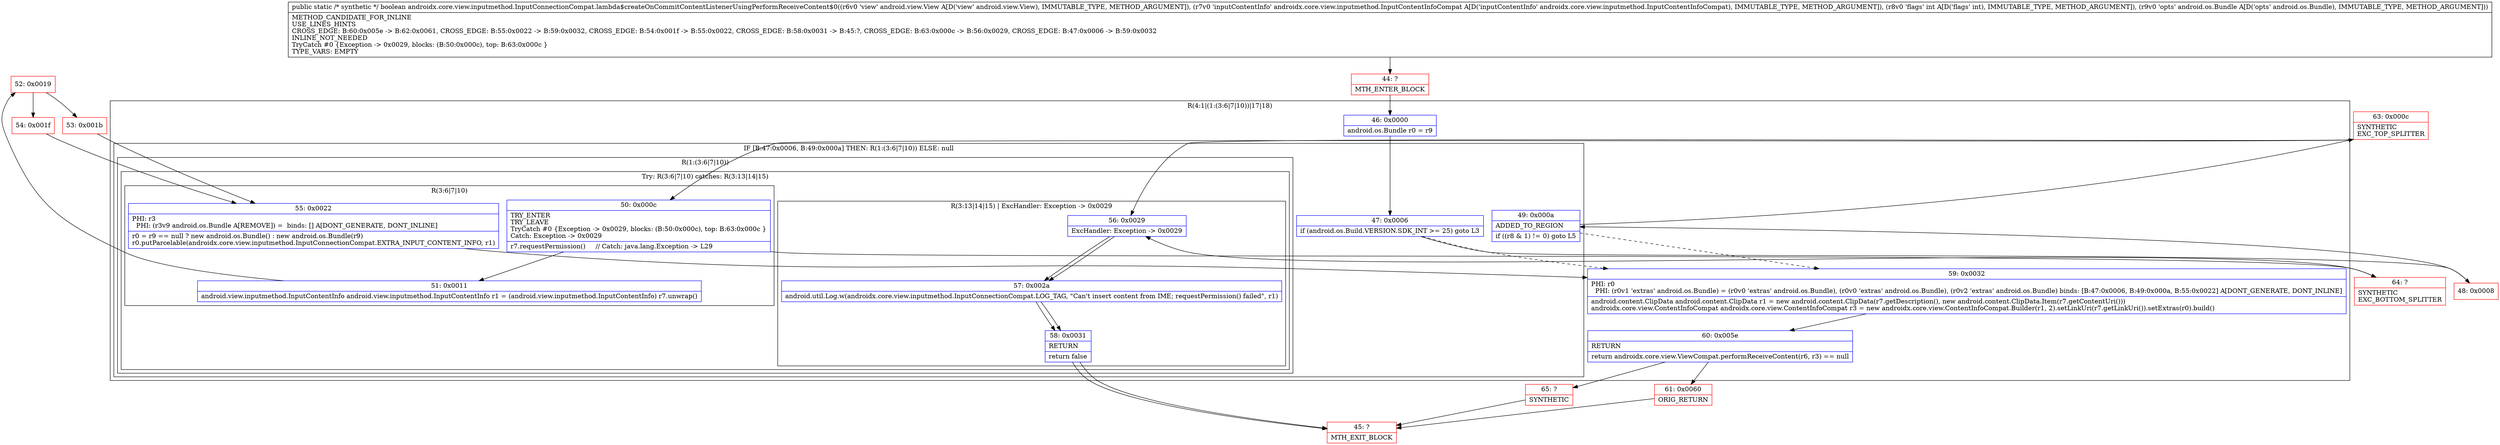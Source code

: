digraph "CFG forandroidx.core.view.inputmethod.InputConnectionCompat.lambda$createOnCommitContentListenerUsingPerformReceiveContent$0(Landroid\/view\/View;Landroidx\/core\/view\/inputmethod\/InputContentInfoCompat;ILandroid\/os\/Bundle;)Z" {
subgraph cluster_Region_1716959264 {
label = "R(4:1|(1:(3:6|7|10))|17|18)";
node [shape=record,color=blue];
Node_46 [shape=record,label="{46\:\ 0x0000|android.os.Bundle r0 = r9\l}"];
subgraph cluster_IfRegion_1045081337 {
label = "IF [B:47:0x0006, B:49:0x000a] THEN: R(1:(3:6|7|10)) ELSE: null";
node [shape=record,color=blue];
Node_47 [shape=record,label="{47\:\ 0x0006|if (android.os.Build.VERSION.SDK_INT \>= 25) goto L3\l}"];
Node_49 [shape=record,label="{49\:\ 0x000a|ADDED_TO_REGION\l|if ((r8 & 1) != 0) goto L5\l}"];
subgraph cluster_Region_1464491226 {
label = "R(1:(3:6|7|10))";
node [shape=record,color=blue];
subgraph cluster_TryCatchRegion_2042864453 {
label = "Try: R(3:6|7|10) catches: R(3:13|14|15)";
node [shape=record,color=blue];
subgraph cluster_Region_1094650423 {
label = "R(3:6|7|10)";
node [shape=record,color=blue];
Node_50 [shape=record,label="{50\:\ 0x000c|TRY_ENTER\lTRY_LEAVE\lTryCatch #0 \{Exception \-\> 0x0029, blocks: (B:50:0x000c), top: B:63:0x000c \}\lCatch: Exception \-\> 0x0029\l|r7.requestPermission()     \/\/ Catch: java.lang.Exception \-\> L29\l}"];
Node_51 [shape=record,label="{51\:\ 0x0011|android.view.inputmethod.InputContentInfo android.view.inputmethod.InputContentInfo r1 = (android.view.inputmethod.InputContentInfo) r7.unwrap()\l}"];
Node_55 [shape=record,label="{55\:\ 0x0022|PHI: r3 \l  PHI: (r3v9 android.os.Bundle A[REMOVE]) =  binds: [] A[DONT_GENERATE, DONT_INLINE]\l|r0 = r9 == null ? new android.os.Bundle() : new android.os.Bundle(r9)\lr0.putParcelable(androidx.core.view.inputmethod.InputConnectionCompat.EXTRA_INPUT_CONTENT_INFO, r1)\l}"];
}
subgraph cluster_Region_1877486420 {
label = "R(3:13|14|15) | ExcHandler: Exception \-\> 0x0029\l";
node [shape=record,color=blue];
Node_56 [shape=record,label="{56\:\ 0x0029|ExcHandler: Exception \-\> 0x0029\l}"];
Node_57 [shape=record,label="{57\:\ 0x002a|android.util.Log.w(androidx.core.view.inputmethod.InputConnectionCompat.LOG_TAG, \"Can't insert content from IME; requestPermission() failed\", r1)\l}"];
Node_58 [shape=record,label="{58\:\ 0x0031|RETURN\l|return false\l}"];
}
}
}
}
Node_59 [shape=record,label="{59\:\ 0x0032|PHI: r0 \l  PHI: (r0v1 'extras' android.os.Bundle) = (r0v0 'extras' android.os.Bundle), (r0v0 'extras' android.os.Bundle), (r0v2 'extras' android.os.Bundle) binds: [B:47:0x0006, B:49:0x000a, B:55:0x0022] A[DONT_GENERATE, DONT_INLINE]\l|android.content.ClipData android.content.ClipData r1 = new android.content.ClipData(r7.getDescription(), new android.content.ClipData.Item(r7.getContentUri()))\landroidx.core.view.ContentInfoCompat androidx.core.view.ContentInfoCompat r3 = new androidx.core.view.ContentInfoCompat.Builder(r1, 2).setLinkUri(r7.getLinkUri()).setExtras(r0).build()\l}"];
Node_60 [shape=record,label="{60\:\ 0x005e|RETURN\l|return androidx.core.view.ViewCompat.performReceiveContent(r6, r3) == null\l}"];
}
subgraph cluster_Region_1877486420 {
label = "R(3:13|14|15) | ExcHandler: Exception \-\> 0x0029\l";
node [shape=record,color=blue];
Node_56 [shape=record,label="{56\:\ 0x0029|ExcHandler: Exception \-\> 0x0029\l}"];
Node_57 [shape=record,label="{57\:\ 0x002a|android.util.Log.w(androidx.core.view.inputmethod.InputConnectionCompat.LOG_TAG, \"Can't insert content from IME; requestPermission() failed\", r1)\l}"];
Node_58 [shape=record,label="{58\:\ 0x0031|RETURN\l|return false\l}"];
}
Node_44 [shape=record,color=red,label="{44\:\ ?|MTH_ENTER_BLOCK\l}"];
Node_48 [shape=record,color=red,label="{48\:\ 0x0008}"];
Node_63 [shape=record,color=red,label="{63\:\ 0x000c|SYNTHETIC\lEXC_TOP_SPLITTER\l}"];
Node_52 [shape=record,color=red,label="{52\:\ 0x0019}"];
Node_53 [shape=record,color=red,label="{53\:\ 0x001b}"];
Node_54 [shape=record,color=red,label="{54\:\ 0x001f}"];
Node_64 [shape=record,color=red,label="{64\:\ ?|SYNTHETIC\lEXC_BOTTOM_SPLITTER\l}"];
Node_45 [shape=record,color=red,label="{45\:\ ?|MTH_EXIT_BLOCK\l}"];
Node_61 [shape=record,color=red,label="{61\:\ 0x0060|ORIG_RETURN\l}"];
Node_65 [shape=record,color=red,label="{65\:\ ?|SYNTHETIC\l}"];
MethodNode[shape=record,label="{public static \/* synthetic *\/ boolean androidx.core.view.inputmethod.InputConnectionCompat.lambda$createOnCommitContentListenerUsingPerformReceiveContent$0((r6v0 'view' android.view.View A[D('view' android.view.View), IMMUTABLE_TYPE, METHOD_ARGUMENT]), (r7v0 'inputContentInfo' androidx.core.view.inputmethod.InputContentInfoCompat A[D('inputContentInfo' androidx.core.view.inputmethod.InputContentInfoCompat), IMMUTABLE_TYPE, METHOD_ARGUMENT]), (r8v0 'flags' int A[D('flags' int), IMMUTABLE_TYPE, METHOD_ARGUMENT]), (r9v0 'opts' android.os.Bundle A[D('opts' android.os.Bundle), IMMUTABLE_TYPE, METHOD_ARGUMENT]))  | METHOD_CANDIDATE_FOR_INLINE\lUSE_LINES_HINTS\lCROSS_EDGE: B:60:0x005e \-\> B:62:0x0061, CROSS_EDGE: B:55:0x0022 \-\> B:59:0x0032, CROSS_EDGE: B:54:0x001f \-\> B:55:0x0022, CROSS_EDGE: B:58:0x0031 \-\> B:45:?, CROSS_EDGE: B:63:0x000c \-\> B:56:0x0029, CROSS_EDGE: B:47:0x0006 \-\> B:59:0x0032\lINLINE_NOT_NEEDED\lTryCatch #0 \{Exception \-\> 0x0029, blocks: (B:50:0x000c), top: B:63:0x000c \}\lTYPE_VARS: EMPTY\l}"];
MethodNode -> Node_44;Node_46 -> Node_47;
Node_47 -> Node_48;
Node_47 -> Node_59[style=dashed];
Node_49 -> Node_59[style=dashed];
Node_49 -> Node_63;
Node_50 -> Node_51;
Node_50 -> Node_64;
Node_51 -> Node_52;
Node_55 -> Node_59;
Node_56 -> Node_57;
Node_57 -> Node_58;
Node_58 -> Node_45;
Node_59 -> Node_60;
Node_60 -> Node_61;
Node_60 -> Node_65;
Node_56 -> Node_57;
Node_57 -> Node_58;
Node_58 -> Node_45;
Node_44 -> Node_46;
Node_48 -> Node_49;
Node_63 -> Node_50;
Node_63 -> Node_56;
Node_52 -> Node_53;
Node_52 -> Node_54;
Node_53 -> Node_55;
Node_54 -> Node_55;
Node_64 -> Node_56;
Node_61 -> Node_45;
Node_65 -> Node_45;
}

